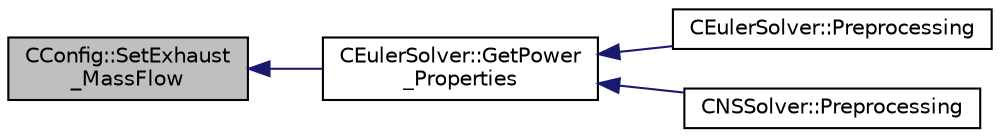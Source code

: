 digraph "CConfig::SetExhaust_MassFlow"
{
  edge [fontname="Helvetica",fontsize="10",labelfontname="Helvetica",labelfontsize="10"];
  node [fontname="Helvetica",fontsize="10",shape=record];
  rankdir="LR";
  Node14518 [label="CConfig::SetExhaust\l_MassFlow",height=0.2,width=0.4,color="black", fillcolor="grey75", style="filled", fontcolor="black"];
  Node14518 -> Node14519 [dir="back",color="midnightblue",fontsize="10",style="solid",fontname="Helvetica"];
  Node14519 [label="CEulerSolver::GetPower\l_Properties",height=0.2,width=0.4,color="black", fillcolor="white", style="filled",URL="$class_c_euler_solver.html#ad8b538a82e5a7a7e3903ec29954b1d07",tooltip="Compute the Fan face Mach number. "];
  Node14519 -> Node14520 [dir="back",color="midnightblue",fontsize="10",style="solid",fontname="Helvetica"];
  Node14520 [label="CEulerSolver::Preprocessing",height=0.2,width=0.4,color="black", fillcolor="white", style="filled",URL="$class_c_euler_solver.html#a8b89e1bfce33284c2d8f5f00f82f3f3f",tooltip="Compute primitive variables and their gradients. "];
  Node14519 -> Node14521 [dir="back",color="midnightblue",fontsize="10",style="solid",fontname="Helvetica"];
  Node14521 [label="CNSSolver::Preprocessing",height=0.2,width=0.4,color="black", fillcolor="white", style="filled",URL="$class_c_n_s_solver.html#a028c83d18cf8520dff2f9628d8a04e4b",tooltip="Restart residual and compute gradients. "];
}
